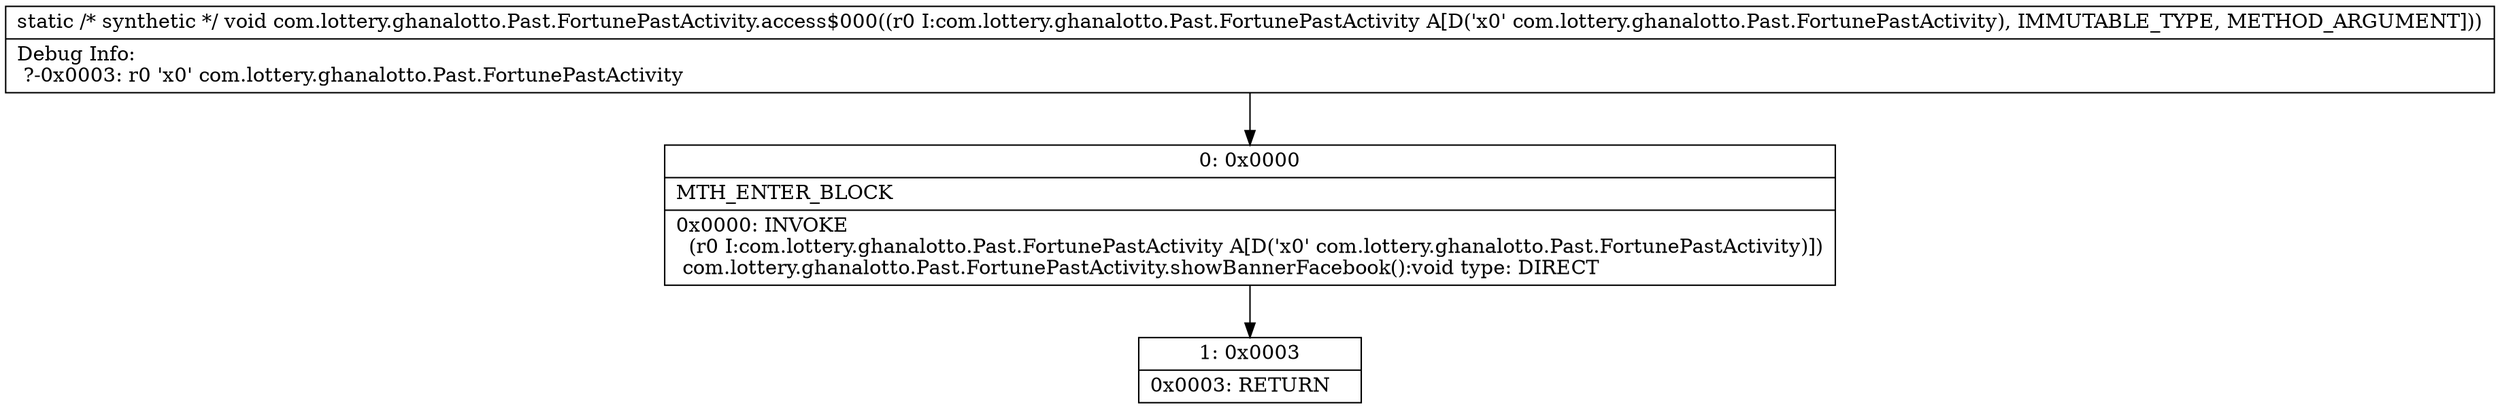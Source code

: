 digraph "CFG forcom.lottery.ghanalotto.Past.FortunePastActivity.access$000(Lcom\/lottery\/ghanalotto\/Past\/FortunePastActivity;)V" {
Node_0 [shape=record,label="{0\:\ 0x0000|MTH_ENTER_BLOCK\l|0x0000: INVOKE  \l  (r0 I:com.lottery.ghanalotto.Past.FortunePastActivity A[D('x0' com.lottery.ghanalotto.Past.FortunePastActivity)])\l com.lottery.ghanalotto.Past.FortunePastActivity.showBannerFacebook():void type: DIRECT \l}"];
Node_1 [shape=record,label="{1\:\ 0x0003|0x0003: RETURN   \l}"];
MethodNode[shape=record,label="{static \/* synthetic *\/ void com.lottery.ghanalotto.Past.FortunePastActivity.access$000((r0 I:com.lottery.ghanalotto.Past.FortunePastActivity A[D('x0' com.lottery.ghanalotto.Past.FortunePastActivity), IMMUTABLE_TYPE, METHOD_ARGUMENT]))  | Debug Info:\l  ?\-0x0003: r0 'x0' com.lottery.ghanalotto.Past.FortunePastActivity\l}"];
MethodNode -> Node_0;
Node_0 -> Node_1;
}

